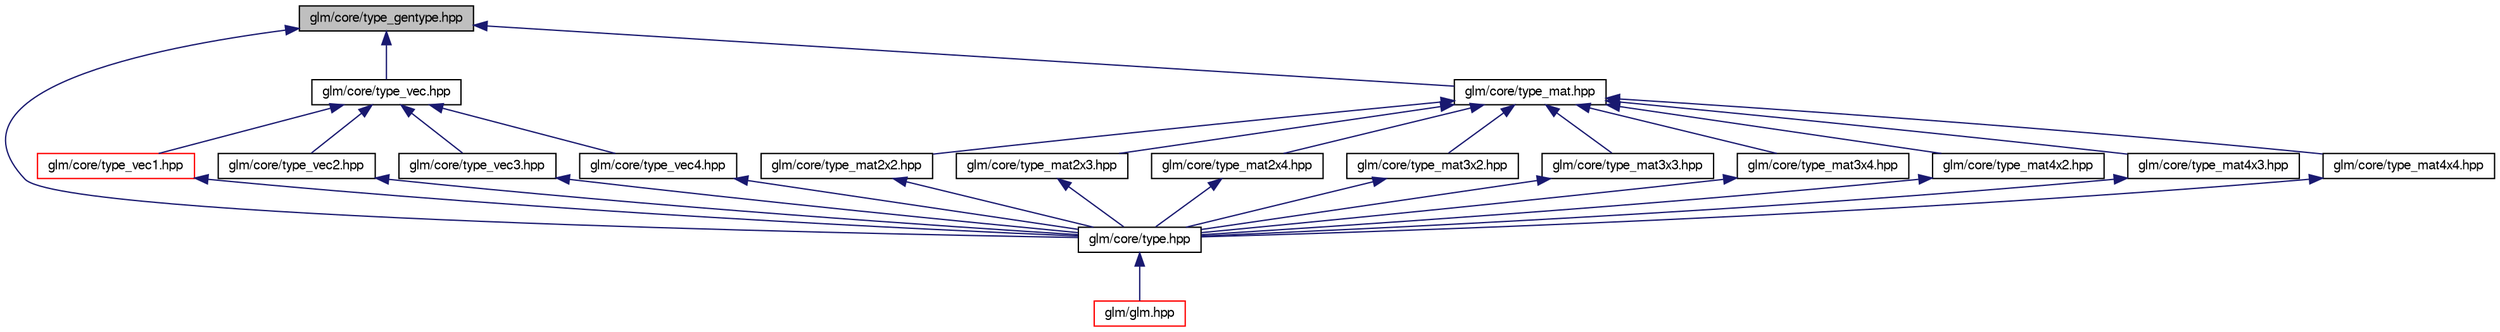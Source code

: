 digraph "glm/core/type_gentype.hpp"
{
  edge [fontname="FreeSans",fontsize="10",labelfontname="FreeSans",labelfontsize="10"];
  node [fontname="FreeSans",fontsize="10",shape=record];
  Node1 [label="glm/core/type_gentype.hpp",height=0.2,width=0.4,color="black", fillcolor="grey75", style="filled" fontcolor="black"];
  Node1 -> Node2 [dir="back",color="midnightblue",fontsize="10",style="solid",fontname="FreeSans"];
  Node2 [label="glm/core/type.hpp",height=0.2,width=0.4,color="black", fillcolor="white", style="filled",URL="$da/d72/type_8hpp.html"];
  Node2 -> Node3 [dir="back",color="midnightblue",fontsize="10",style="solid",fontname="FreeSans"];
  Node3 [label="glm/glm.hpp",height=0.2,width=0.4,color="red", fillcolor="white", style="filled",URL="$da/d21/glm_8hpp.html"];
  Node1 -> Node4 [dir="back",color="midnightblue",fontsize="10",style="solid",fontname="FreeSans"];
  Node4 [label="glm/core/type_vec.hpp",height=0.2,width=0.4,color="black", fillcolor="white", style="filled",URL="$df/d1a/type__vec_8hpp.html"];
  Node4 -> Node5 [dir="back",color="midnightblue",fontsize="10",style="solid",fontname="FreeSans"];
  Node5 [label="glm/core/type_vec1.hpp",height=0.2,width=0.4,color="red", fillcolor="white", style="filled",URL="$df/d0f/type__vec1_8hpp.html"];
  Node5 -> Node2 [dir="back",color="midnightblue",fontsize="10",style="solid",fontname="FreeSans"];
  Node4 -> Node6 [dir="back",color="midnightblue",fontsize="10",style="solid",fontname="FreeSans"];
  Node6 [label="glm/core/type_vec2.hpp",height=0.2,width=0.4,color="black", fillcolor="white", style="filled",URL="$d0/dce/type__vec2_8hpp.html"];
  Node6 -> Node2 [dir="back",color="midnightblue",fontsize="10",style="solid",fontname="FreeSans"];
  Node4 -> Node7 [dir="back",color="midnightblue",fontsize="10",style="solid",fontname="FreeSans"];
  Node7 [label="glm/core/type_vec3.hpp",height=0.2,width=0.4,color="black", fillcolor="white", style="filled",URL="$d5/dfc/type__vec3_8hpp.html"];
  Node7 -> Node2 [dir="back",color="midnightblue",fontsize="10",style="solid",fontname="FreeSans"];
  Node4 -> Node8 [dir="back",color="midnightblue",fontsize="10",style="solid",fontname="FreeSans"];
  Node8 [label="glm/core/type_vec4.hpp",height=0.2,width=0.4,color="black", fillcolor="white", style="filled",URL="$d4/d79/type__vec4_8hpp.html"];
  Node8 -> Node2 [dir="back",color="midnightblue",fontsize="10",style="solid",fontname="FreeSans"];
  Node1 -> Node9 [dir="back",color="midnightblue",fontsize="10",style="solid",fontname="FreeSans"];
  Node9 [label="glm/core/type_mat.hpp",height=0.2,width=0.4,color="black", fillcolor="white", style="filled",URL="$d1/d70/type__mat_8hpp.html"];
  Node9 -> Node10 [dir="back",color="midnightblue",fontsize="10",style="solid",fontname="FreeSans"];
  Node10 [label="glm/core/type_mat2x2.hpp",height=0.2,width=0.4,color="black", fillcolor="white", style="filled",URL="$d8/dc9/type__mat2x2_8hpp.html"];
  Node10 -> Node2 [dir="back",color="midnightblue",fontsize="10",style="solid",fontname="FreeSans"];
  Node9 -> Node11 [dir="back",color="midnightblue",fontsize="10",style="solid",fontname="FreeSans"];
  Node11 [label="glm/core/type_mat2x3.hpp",height=0.2,width=0.4,color="black", fillcolor="white", style="filled",URL="$df/de3/type__mat2x3_8hpp.html"];
  Node11 -> Node2 [dir="back",color="midnightblue",fontsize="10",style="solid",fontname="FreeSans"];
  Node9 -> Node12 [dir="back",color="midnightblue",fontsize="10",style="solid",fontname="FreeSans"];
  Node12 [label="glm/core/type_mat2x4.hpp",height=0.2,width=0.4,color="black", fillcolor="white", style="filled",URL="$d9/dcf/type__mat2x4_8hpp.html"];
  Node12 -> Node2 [dir="back",color="midnightblue",fontsize="10",style="solid",fontname="FreeSans"];
  Node9 -> Node13 [dir="back",color="midnightblue",fontsize="10",style="solid",fontname="FreeSans"];
  Node13 [label="glm/core/type_mat3x2.hpp",height=0.2,width=0.4,color="black", fillcolor="white", style="filled",URL="$db/d1a/type__mat3x2_8hpp.html"];
  Node13 -> Node2 [dir="back",color="midnightblue",fontsize="10",style="solid",fontname="FreeSans"];
  Node9 -> Node14 [dir="back",color="midnightblue",fontsize="10",style="solid",fontname="FreeSans"];
  Node14 [label="glm/core/type_mat3x3.hpp",height=0.2,width=0.4,color="black", fillcolor="white", style="filled",URL="$d8/dab/type__mat3x3_8hpp.html"];
  Node14 -> Node2 [dir="back",color="midnightblue",fontsize="10",style="solid",fontname="FreeSans"];
  Node9 -> Node15 [dir="back",color="midnightblue",fontsize="10",style="solid",fontname="FreeSans"];
  Node15 [label="glm/core/type_mat3x4.hpp",height=0.2,width=0.4,color="black", fillcolor="white", style="filled",URL="$d0/d90/type__mat3x4_8hpp.html"];
  Node15 -> Node2 [dir="back",color="midnightblue",fontsize="10",style="solid",fontname="FreeSans"];
  Node9 -> Node16 [dir="back",color="midnightblue",fontsize="10",style="solid",fontname="FreeSans"];
  Node16 [label="glm/core/type_mat4x2.hpp",height=0.2,width=0.4,color="black", fillcolor="white", style="filled",URL="$d7/d4f/type__mat4x2_8hpp.html"];
  Node16 -> Node2 [dir="back",color="midnightblue",fontsize="10",style="solid",fontname="FreeSans"];
  Node9 -> Node17 [dir="back",color="midnightblue",fontsize="10",style="solid",fontname="FreeSans"];
  Node17 [label="glm/core/type_mat4x3.hpp",height=0.2,width=0.4,color="black", fillcolor="white", style="filled",URL="$db/da7/type__mat4x3_8hpp.html"];
  Node17 -> Node2 [dir="back",color="midnightblue",fontsize="10",style="solid",fontname="FreeSans"];
  Node9 -> Node18 [dir="back",color="midnightblue",fontsize="10",style="solid",fontname="FreeSans"];
  Node18 [label="glm/core/type_mat4x4.hpp",height=0.2,width=0.4,color="black", fillcolor="white", style="filled",URL="$dd/d5b/type__mat4x4_8hpp.html"];
  Node18 -> Node2 [dir="back",color="midnightblue",fontsize="10",style="solid",fontname="FreeSans"];
}
